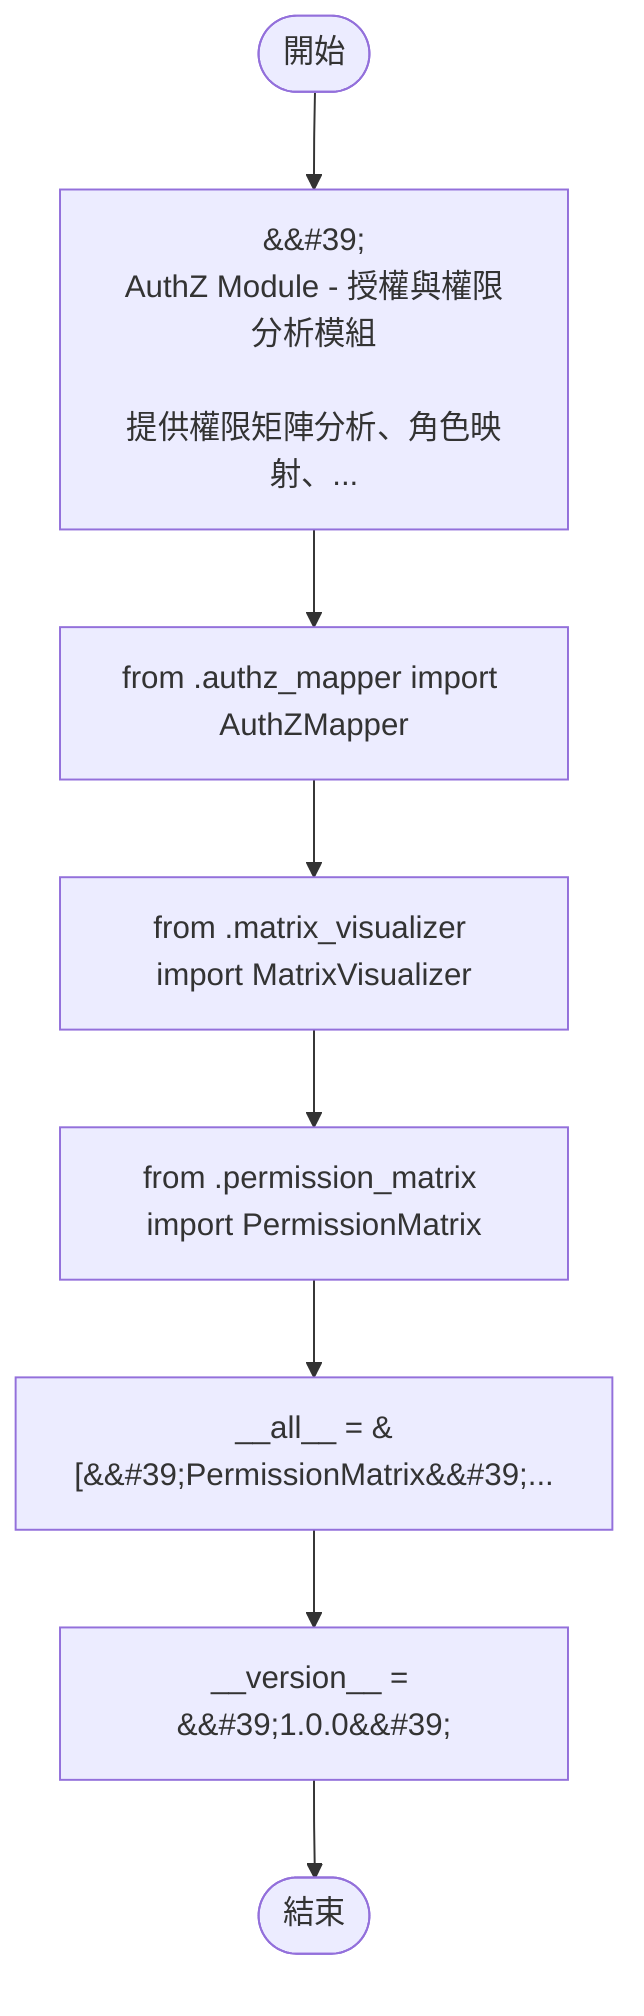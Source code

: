 flowchart TB
    n1([開始])
    n2([結束])
    n3[&amp;&#35;39;\nAuthZ Module - 授權與權限分析模組\n\n提供權限矩陣分析、角色映射、...]
    n4[from .authz_mapper import AuthZMapper]
    n5[from .matrix_visualizer import MatrixVisualizer]
    n6[from .permission_matrix import PermissionMatrix]
    n7[__all__ = &#91;&amp;&#35;39;PermissionMatrix&amp;&#35;39;...]
    n8[__version__ = &amp;&#35;39;1.0.0&amp;&#35;39;]
    n1 --> n3
    n3 --> n4
    n4 --> n5
    n5 --> n6
    n6 --> n7
    n7 --> n8
    n8 --> n2